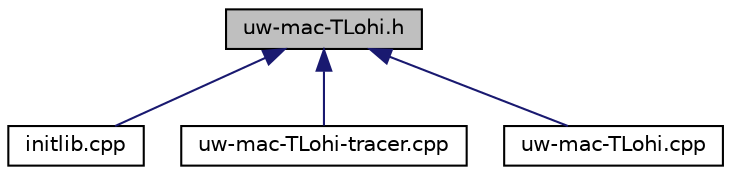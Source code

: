 digraph "uw-mac-TLohi.h"
{
 // LATEX_PDF_SIZE
  edge [fontname="Helvetica",fontsize="10",labelfontname="Helvetica",labelfontsize="10"];
  node [fontname="Helvetica",fontsize="10",shape=record];
  Node1 [label="uw-mac-TLohi.h",height=0.2,width=0.4,color="black", fillcolor="grey75", style="filled", fontcolor="black",tooltip="Provides the declaration of uw-mac-TLohi MAC protocol."];
  Node1 -> Node2 [dir="back",color="midnightblue",fontsize="10",style="solid",fontname="Helvetica"];
  Node2 [label="initlib.cpp",height=0.2,width=0.4,color="black", fillcolor="white", style="filled",URL="$data__link_2uw-t-lohi_2initlib_8cpp.html",tooltip="Provides the intialiazazion of the uw-t-lohi libraries."];
  Node1 -> Node3 [dir="back",color="midnightblue",fontsize="10",style="solid",fontname="Helvetica"];
  Node3 [label="uw-mac-TLohi-tracer.cpp",height=0.2,width=0.4,color="black", fillcolor="white", style="filled",URL="$uw-mac-TLohi-tracer_8cpp.html",tooltip="Provides the declaration and the implementation of a ns-2 tracer for T-LOHI protocol."];
  Node1 -> Node4 [dir="back",color="midnightblue",fontsize="10",style="solid",fontname="Helvetica"];
  Node4 [label="uw-mac-TLohi.cpp",height=0.2,width=0.4,color="black", fillcolor="white", style="filled",URL="$uw-mac-TLohi_8cpp.html",tooltip="Provides the implementation of the MMacTLOHI class."];
}

